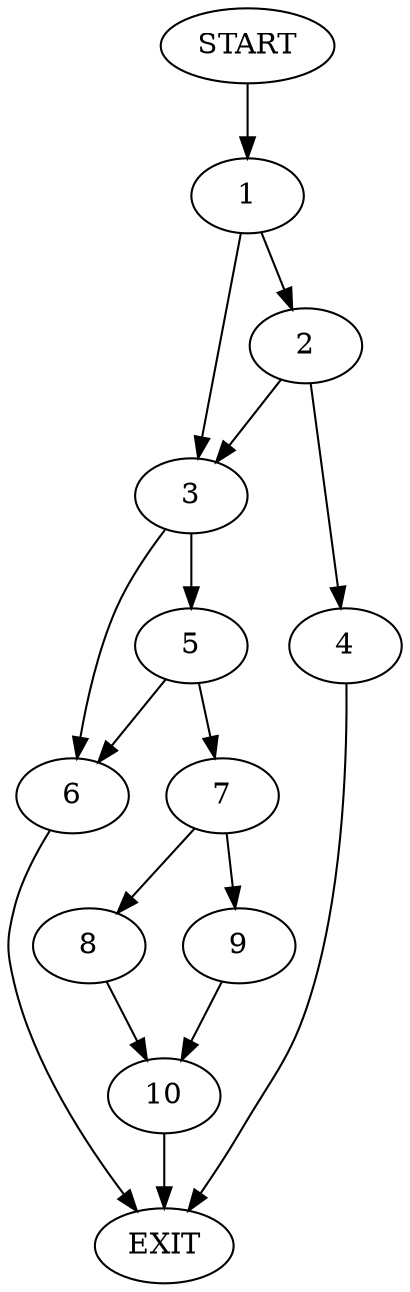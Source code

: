 digraph {
0 [label="START"]
11 [label="EXIT"]
0 -> 1
1 -> 2
1 -> 3
2 -> 3
2 -> 4
3 -> 5
3 -> 6
4 -> 11
5 -> 7
5 -> 6
6 -> 11
7 -> 8
7 -> 9
9 -> 10
8 -> 10
10 -> 11
}
